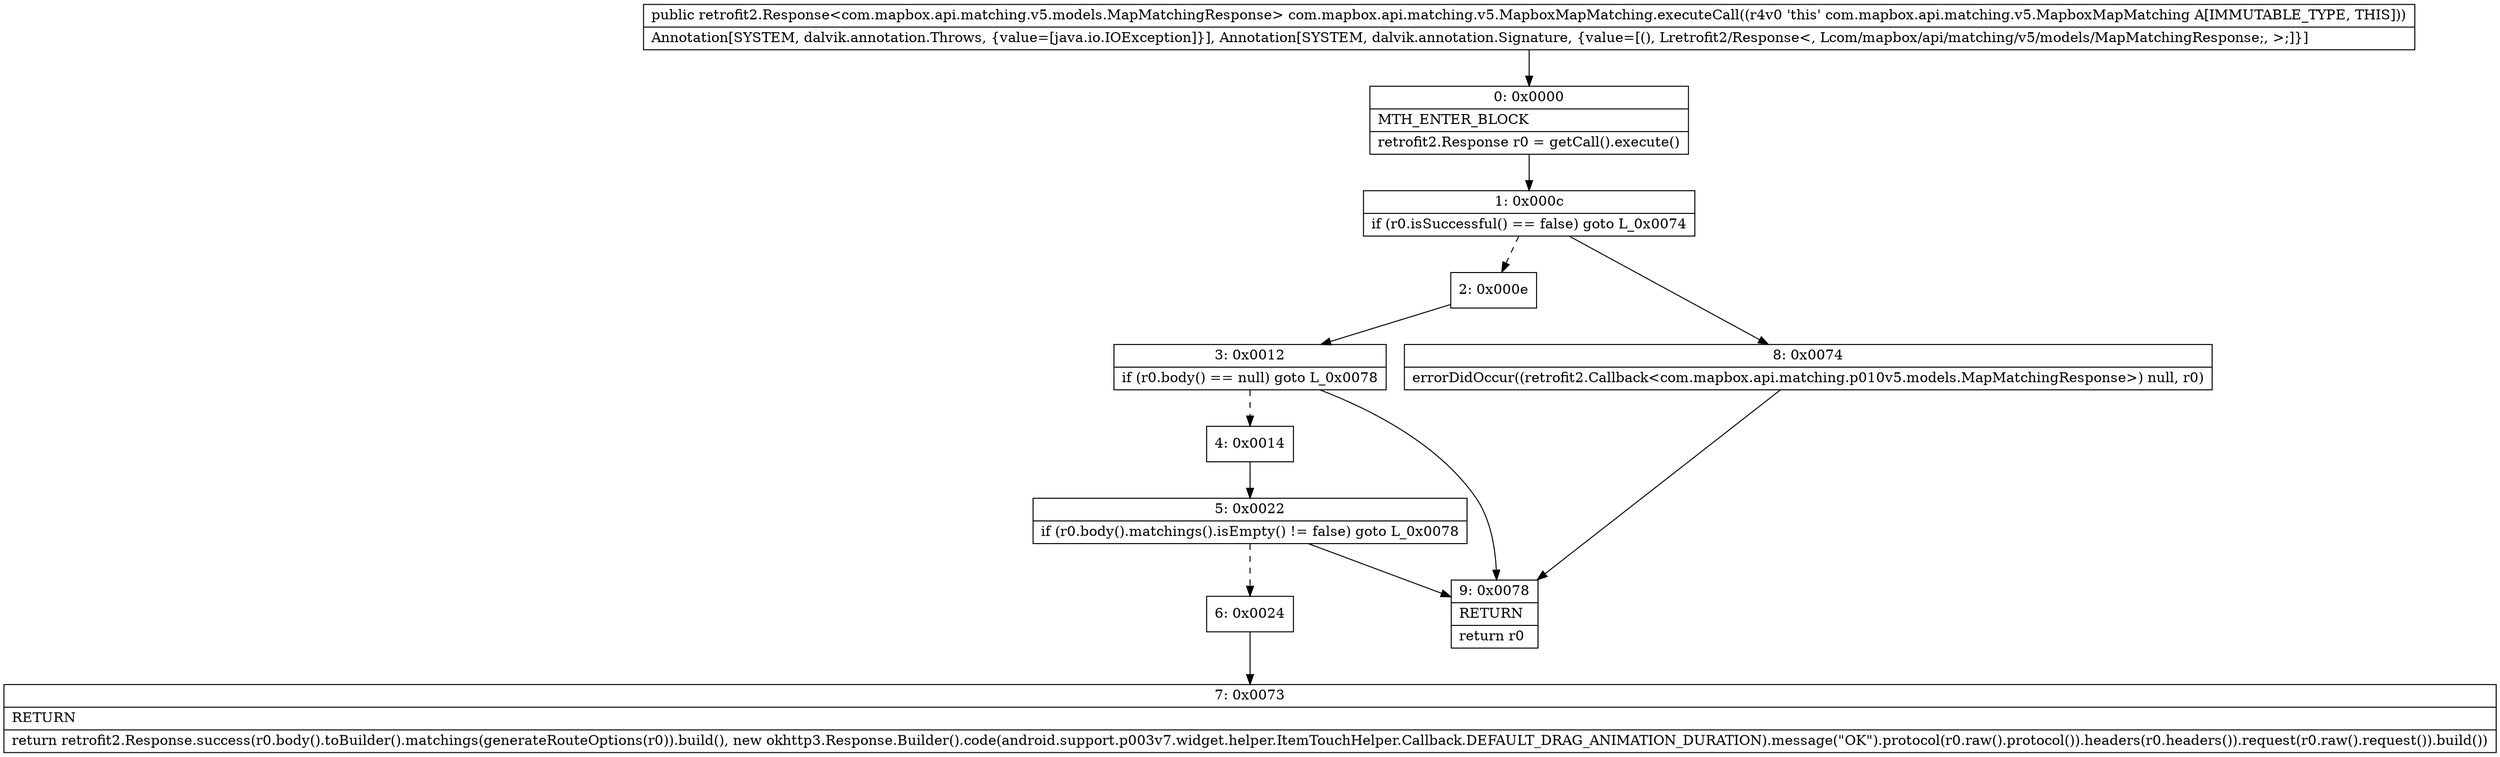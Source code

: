 digraph "CFG forcom.mapbox.api.matching.v5.MapboxMapMatching.executeCall()Lretrofit2\/Response;" {
Node_0 [shape=record,label="{0\:\ 0x0000|MTH_ENTER_BLOCK\l|retrofit2.Response r0 = getCall().execute()\l}"];
Node_1 [shape=record,label="{1\:\ 0x000c|if (r0.isSuccessful() == false) goto L_0x0074\l}"];
Node_2 [shape=record,label="{2\:\ 0x000e}"];
Node_3 [shape=record,label="{3\:\ 0x0012|if (r0.body() == null) goto L_0x0078\l}"];
Node_4 [shape=record,label="{4\:\ 0x0014}"];
Node_5 [shape=record,label="{5\:\ 0x0022|if (r0.body().matchings().isEmpty() != false) goto L_0x0078\l}"];
Node_6 [shape=record,label="{6\:\ 0x0024}"];
Node_7 [shape=record,label="{7\:\ 0x0073|RETURN\l|return retrofit2.Response.success(r0.body().toBuilder().matchings(generateRouteOptions(r0)).build(), new okhttp3.Response.Builder().code(android.support.p003v7.widget.helper.ItemTouchHelper.Callback.DEFAULT_DRAG_ANIMATION_DURATION).message(\"OK\").protocol(r0.raw().protocol()).headers(r0.headers()).request(r0.raw().request()).build())\l}"];
Node_8 [shape=record,label="{8\:\ 0x0074|errorDidOccur((retrofit2.Callback\<com.mapbox.api.matching.p010v5.models.MapMatchingResponse\>) null, r0)\l}"];
Node_9 [shape=record,label="{9\:\ 0x0078|RETURN\l|return r0\l}"];
MethodNode[shape=record,label="{public retrofit2.Response\<com.mapbox.api.matching.v5.models.MapMatchingResponse\> com.mapbox.api.matching.v5.MapboxMapMatching.executeCall((r4v0 'this' com.mapbox.api.matching.v5.MapboxMapMatching A[IMMUTABLE_TYPE, THIS]))  | Annotation[SYSTEM, dalvik.annotation.Throws, \{value=[java.io.IOException]\}], Annotation[SYSTEM, dalvik.annotation.Signature, \{value=[(), Lretrofit2\/Response\<, Lcom\/mapbox\/api\/matching\/v5\/models\/MapMatchingResponse;, \>;]\}]\l}"];
MethodNode -> Node_0;
Node_0 -> Node_1;
Node_1 -> Node_2[style=dashed];
Node_1 -> Node_8;
Node_2 -> Node_3;
Node_3 -> Node_4[style=dashed];
Node_3 -> Node_9;
Node_4 -> Node_5;
Node_5 -> Node_6[style=dashed];
Node_5 -> Node_9;
Node_6 -> Node_7;
Node_8 -> Node_9;
}

